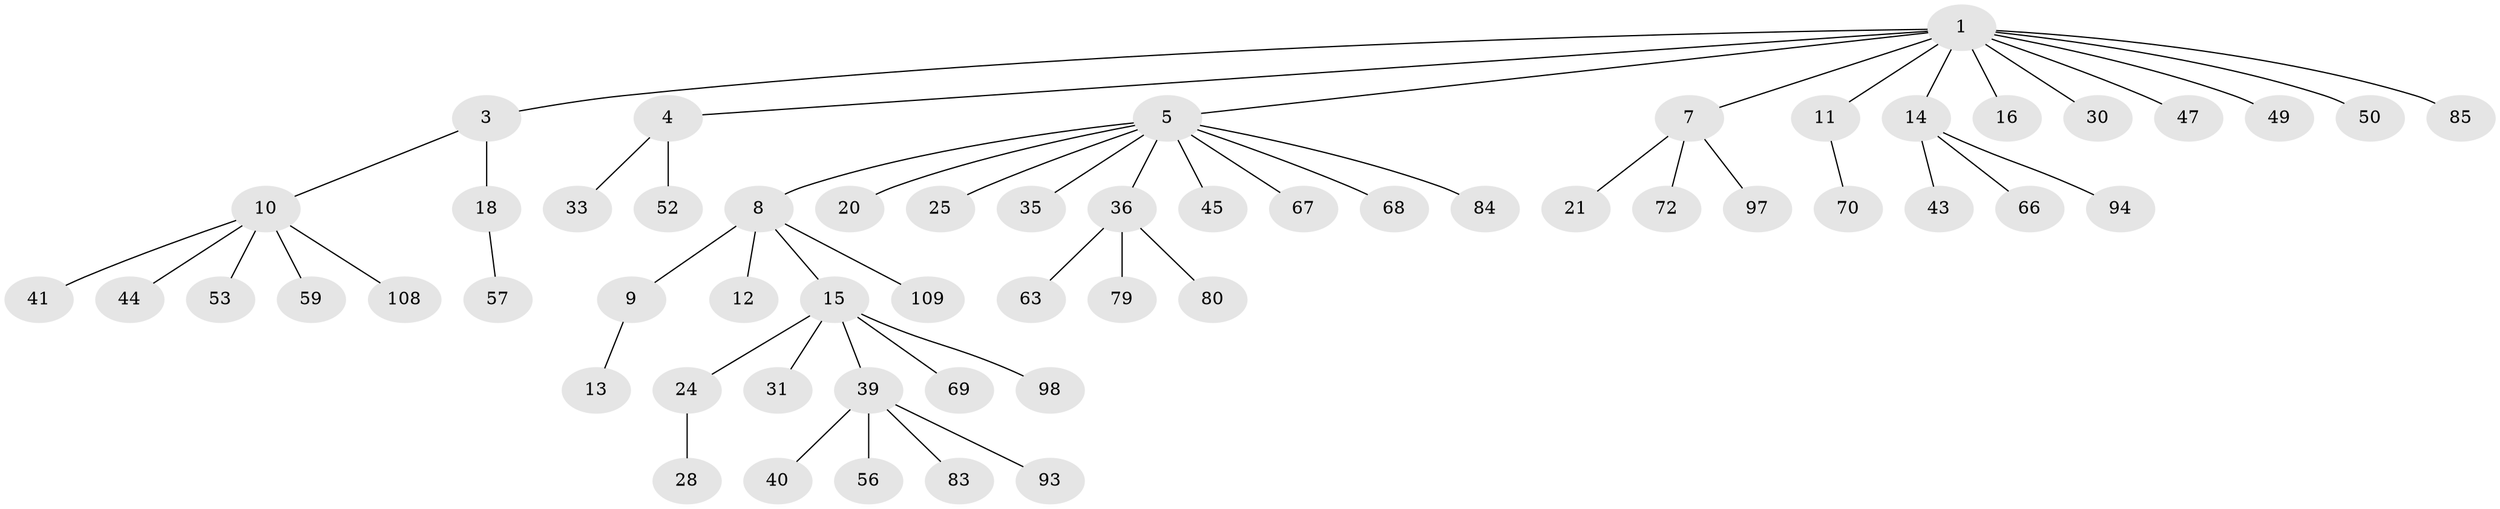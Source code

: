 // original degree distribution, {7: 0.02631578947368421, 4: 0.08771929824561403, 11: 0.008771929824561403, 8: 0.008771929824561403, 5: 0.017543859649122806, 6: 0.02631578947368421, 2: 0.14035087719298245, 1: 0.6491228070175439, 3: 0.03508771929824561}
// Generated by graph-tools (version 1.1) at 2025/14/03/09/25 04:14:46]
// undirected, 57 vertices, 56 edges
graph export_dot {
graph [start="1"]
  node [color=gray90,style=filled];
  1 [super="+2"];
  3 [super="+34"];
  4 [super="+58+77+90+92+112+60+23+19+17"];
  5 [super="+6"];
  7;
  8;
  9 [super="+48+32"];
  10;
  11;
  12;
  13;
  14;
  15 [super="+61+22+82+54"];
  16;
  18;
  20 [super="+102"];
  21;
  24 [super="+37+27+65+73+29"];
  25;
  28 [super="+88+96+104"];
  30;
  31 [super="+38"];
  33;
  35;
  36;
  39;
  40;
  41 [super="+99"];
  43;
  44 [super="+74+55+51"];
  45 [super="+62+81"];
  47;
  49;
  50;
  52;
  53 [super="+78"];
  56;
  57;
  59;
  63;
  66;
  67;
  68;
  69;
  70 [super="+113+86"];
  72;
  79;
  80;
  83;
  84;
  85;
  93 [super="+105"];
  94;
  97;
  98 [super="+101"];
  108;
  109;
  1 -- 7;
  1 -- 11;
  1 -- 14;
  1 -- 16;
  1 -- 47;
  1 -- 49;
  1 -- 50;
  1 -- 3;
  1 -- 4;
  1 -- 5;
  1 -- 85;
  1 -- 30;
  3 -- 10;
  3 -- 18;
  4 -- 33;
  4 -- 52;
  5 -- 8;
  5 -- 25;
  5 -- 67;
  5 -- 35;
  5 -- 36;
  5 -- 68;
  5 -- 45;
  5 -- 20;
  5 -- 84;
  7 -- 21;
  7 -- 72;
  7 -- 97;
  8 -- 9;
  8 -- 12;
  8 -- 15;
  8 -- 109;
  9 -- 13;
  10 -- 41;
  10 -- 44;
  10 -- 53;
  10 -- 59;
  10 -- 108;
  11 -- 70;
  14 -- 43;
  14 -- 66;
  14 -- 94;
  15 -- 39;
  15 -- 98;
  15 -- 69;
  15 -- 24;
  15 -- 31;
  18 -- 57;
  24 -- 28;
  36 -- 63;
  36 -- 79;
  36 -- 80;
  39 -- 40;
  39 -- 56;
  39 -- 83;
  39 -- 93;
}
